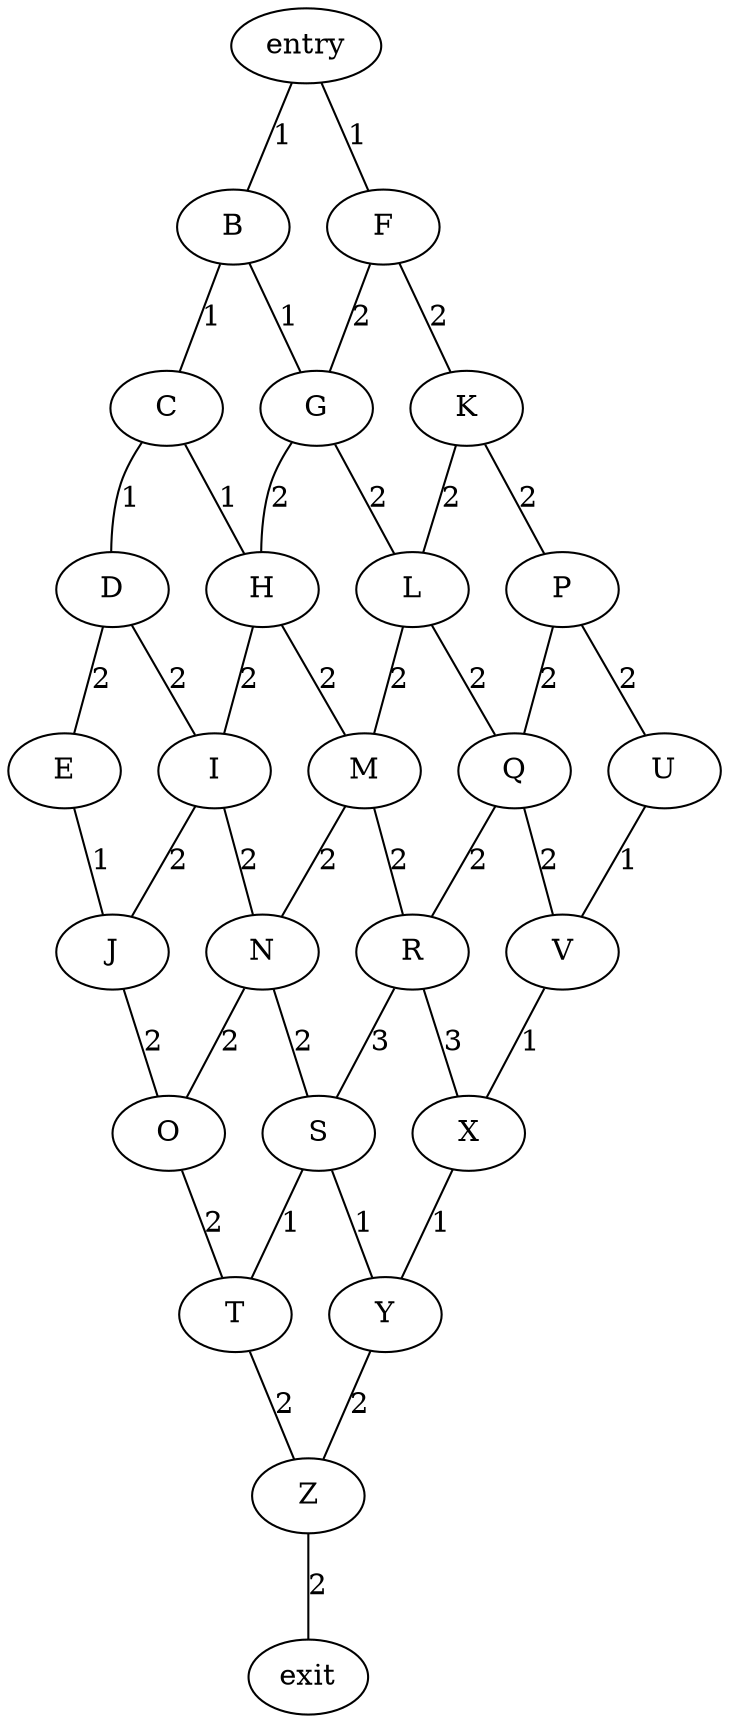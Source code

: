 graph test5x5{
	entry -- B [label = "1"]
	B -- C [label = "1"]
	C -- D [label = "1"]
	D -- E [label = "2"]
	E -- J [label = "1"]
	entry -- F [label = "1"]
	B -- G [label = "1"]
	C -- H [label = "1"]
	D -- I [label = "2"]
	F -- G [label = "2"]
	G -- H [label = "2"]
	H -- I [label = "2"]
	I -- J [label = "2"]
	J -- O [label = "2"]
	F -- K [label = "2"]
	G -- L [label = "2"]
	H -- M [label = "2"]
	I -- N [label = "2"]
	K -- P [label = "2"]
	L -- Q [label = "2"]
	M -- R [label = "2"]
	N -- S [label = "2"]
	O -- T [label = "2"]
	K -- L [label = "2"]
	L -- M [label = "2"]
	M -- N [label = "2"]
	N -- O [label = "2"]
	P -- U [label = "2"]
	Q -- V [label = "2"]
	R -- X [label = "3"]
	S -- Y [label = "1"]
	T -- Z [label = "2"]
	P -- Q [label = "2"]
	Q -- R [label = "2"]
	R -- S [label = "3"]
	S -- T [label = "1"]
	U -- V [label = "1"]
	V -- X [label = "1"]
	X -- Y [label = "1"]
	Y -- Z [label = "2"]
	Z -- exit [label = "2"]

}